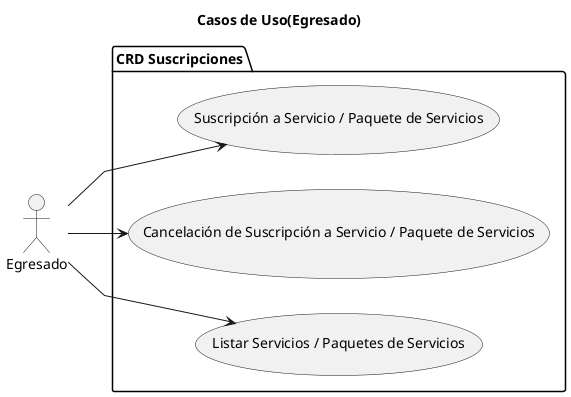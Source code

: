 @startuml Diagrama_CdU

title Casos de Uso(Egresado)

skinparam {
    NoteBackgroundColor #whiteSmoke
    NoteBorderColor #green
    linetype polyline
}

left to right direction

actor Egresado

folder "CRD Suscripciones" as CRDSuscripciones {
    Egresado --> (Suscripción a Servicio / Paquete de Servicios)
    Egresado --> (Cancelación de Suscripción a Servicio / Paquete de Servicios)
    Egresado --> (Listar Servicios / Paquetes de Servicios)
}


@enduml